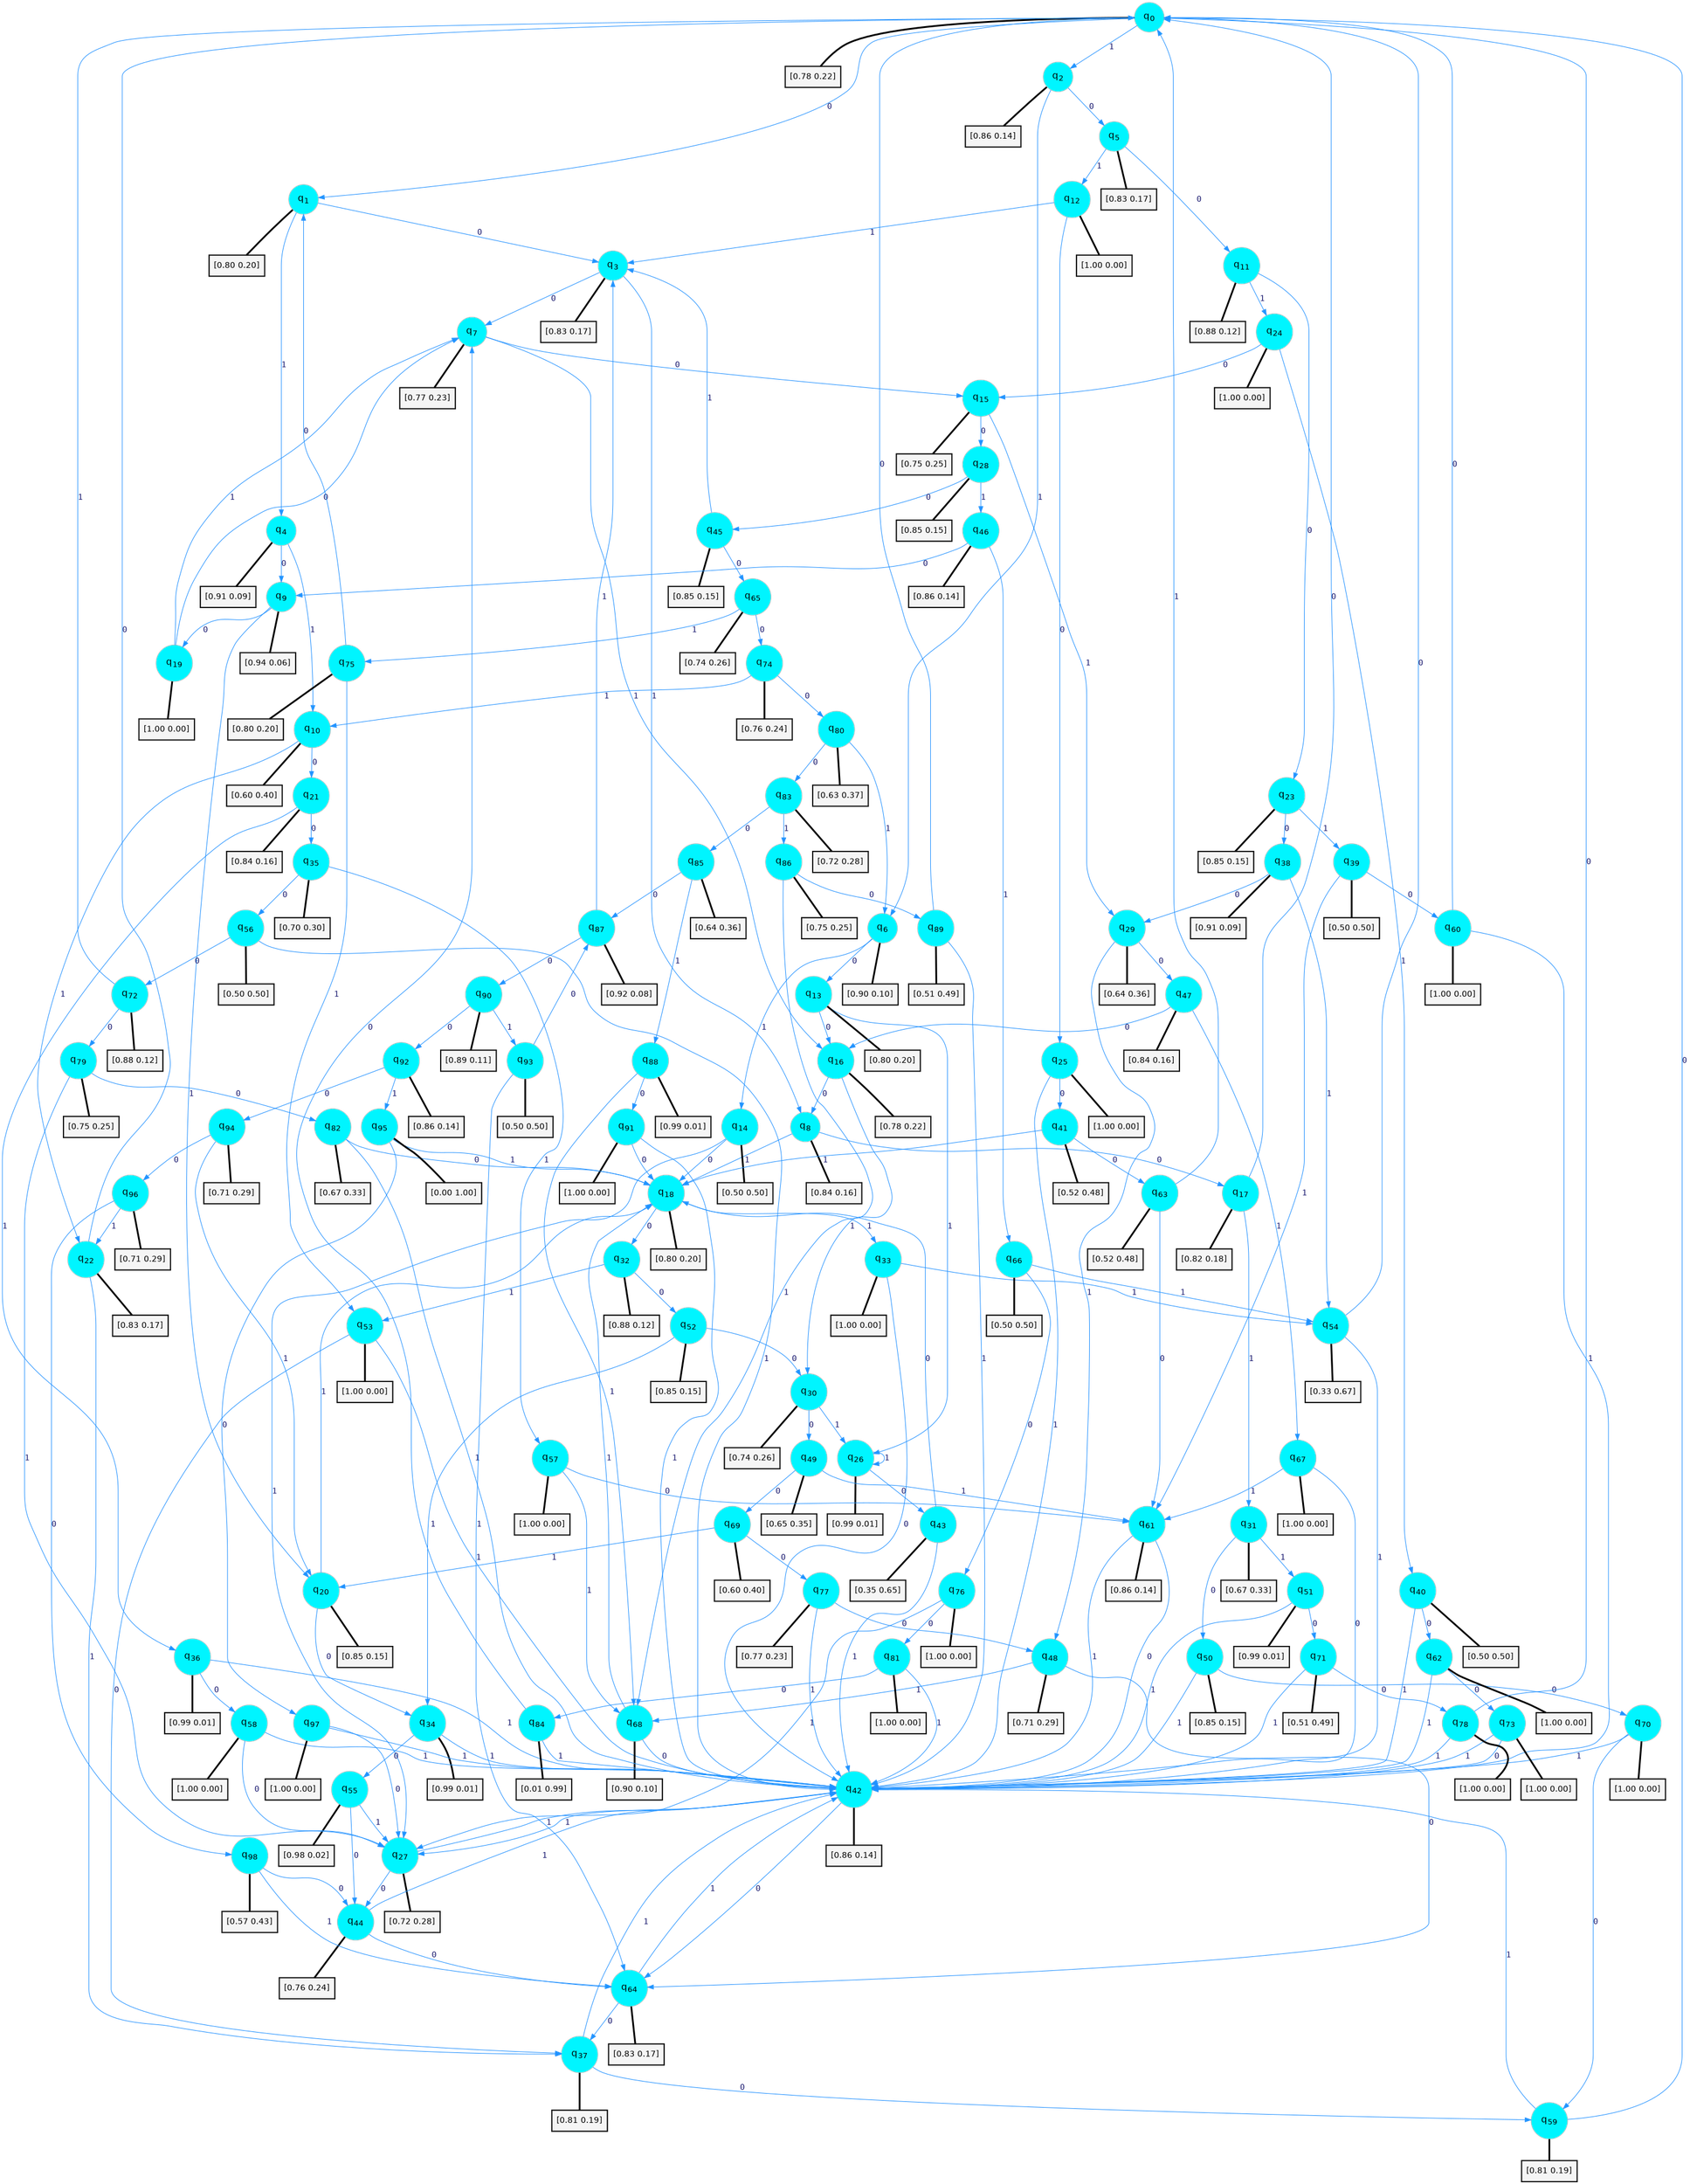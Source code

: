 digraph G {
graph [
bgcolor=transparent, dpi=300, rankdir=TD, size="40,25"];
node [
color=gray, fillcolor=turquoise1, fontcolor=black, fontname=Helvetica, fontsize=16, fontweight=bold, shape=circle, style=filled];
edge [
arrowsize=1, color=dodgerblue1, fontcolor=midnightblue, fontname=courier, fontweight=bold, penwidth=1, style=solid, weight=20];
0[label=<q<SUB>0</SUB>>];
1[label=<q<SUB>1</SUB>>];
2[label=<q<SUB>2</SUB>>];
3[label=<q<SUB>3</SUB>>];
4[label=<q<SUB>4</SUB>>];
5[label=<q<SUB>5</SUB>>];
6[label=<q<SUB>6</SUB>>];
7[label=<q<SUB>7</SUB>>];
8[label=<q<SUB>8</SUB>>];
9[label=<q<SUB>9</SUB>>];
10[label=<q<SUB>10</SUB>>];
11[label=<q<SUB>11</SUB>>];
12[label=<q<SUB>12</SUB>>];
13[label=<q<SUB>13</SUB>>];
14[label=<q<SUB>14</SUB>>];
15[label=<q<SUB>15</SUB>>];
16[label=<q<SUB>16</SUB>>];
17[label=<q<SUB>17</SUB>>];
18[label=<q<SUB>18</SUB>>];
19[label=<q<SUB>19</SUB>>];
20[label=<q<SUB>20</SUB>>];
21[label=<q<SUB>21</SUB>>];
22[label=<q<SUB>22</SUB>>];
23[label=<q<SUB>23</SUB>>];
24[label=<q<SUB>24</SUB>>];
25[label=<q<SUB>25</SUB>>];
26[label=<q<SUB>26</SUB>>];
27[label=<q<SUB>27</SUB>>];
28[label=<q<SUB>28</SUB>>];
29[label=<q<SUB>29</SUB>>];
30[label=<q<SUB>30</SUB>>];
31[label=<q<SUB>31</SUB>>];
32[label=<q<SUB>32</SUB>>];
33[label=<q<SUB>33</SUB>>];
34[label=<q<SUB>34</SUB>>];
35[label=<q<SUB>35</SUB>>];
36[label=<q<SUB>36</SUB>>];
37[label=<q<SUB>37</SUB>>];
38[label=<q<SUB>38</SUB>>];
39[label=<q<SUB>39</SUB>>];
40[label=<q<SUB>40</SUB>>];
41[label=<q<SUB>41</SUB>>];
42[label=<q<SUB>42</SUB>>];
43[label=<q<SUB>43</SUB>>];
44[label=<q<SUB>44</SUB>>];
45[label=<q<SUB>45</SUB>>];
46[label=<q<SUB>46</SUB>>];
47[label=<q<SUB>47</SUB>>];
48[label=<q<SUB>48</SUB>>];
49[label=<q<SUB>49</SUB>>];
50[label=<q<SUB>50</SUB>>];
51[label=<q<SUB>51</SUB>>];
52[label=<q<SUB>52</SUB>>];
53[label=<q<SUB>53</SUB>>];
54[label=<q<SUB>54</SUB>>];
55[label=<q<SUB>55</SUB>>];
56[label=<q<SUB>56</SUB>>];
57[label=<q<SUB>57</SUB>>];
58[label=<q<SUB>58</SUB>>];
59[label=<q<SUB>59</SUB>>];
60[label=<q<SUB>60</SUB>>];
61[label=<q<SUB>61</SUB>>];
62[label=<q<SUB>62</SUB>>];
63[label=<q<SUB>63</SUB>>];
64[label=<q<SUB>64</SUB>>];
65[label=<q<SUB>65</SUB>>];
66[label=<q<SUB>66</SUB>>];
67[label=<q<SUB>67</SUB>>];
68[label=<q<SUB>68</SUB>>];
69[label=<q<SUB>69</SUB>>];
70[label=<q<SUB>70</SUB>>];
71[label=<q<SUB>71</SUB>>];
72[label=<q<SUB>72</SUB>>];
73[label=<q<SUB>73</SUB>>];
74[label=<q<SUB>74</SUB>>];
75[label=<q<SUB>75</SUB>>];
76[label=<q<SUB>76</SUB>>];
77[label=<q<SUB>77</SUB>>];
78[label=<q<SUB>78</SUB>>];
79[label=<q<SUB>79</SUB>>];
80[label=<q<SUB>80</SUB>>];
81[label=<q<SUB>81</SUB>>];
82[label=<q<SUB>82</SUB>>];
83[label=<q<SUB>83</SUB>>];
84[label=<q<SUB>84</SUB>>];
85[label=<q<SUB>85</SUB>>];
86[label=<q<SUB>86</SUB>>];
87[label=<q<SUB>87</SUB>>];
88[label=<q<SUB>88</SUB>>];
89[label=<q<SUB>89</SUB>>];
90[label=<q<SUB>90</SUB>>];
91[label=<q<SUB>91</SUB>>];
92[label=<q<SUB>92</SUB>>];
93[label=<q<SUB>93</SUB>>];
94[label=<q<SUB>94</SUB>>];
95[label=<q<SUB>95</SUB>>];
96[label=<q<SUB>96</SUB>>];
97[label=<q<SUB>97</SUB>>];
98[label=<q<SUB>98</SUB>>];
99[label="[0.78 0.22]", shape=box,fontcolor=black, fontname=Helvetica, fontsize=14, penwidth=2, fillcolor=whitesmoke,color=black];
100[label="[0.80 0.20]", shape=box,fontcolor=black, fontname=Helvetica, fontsize=14, penwidth=2, fillcolor=whitesmoke,color=black];
101[label="[0.86 0.14]", shape=box,fontcolor=black, fontname=Helvetica, fontsize=14, penwidth=2, fillcolor=whitesmoke,color=black];
102[label="[0.83 0.17]", shape=box,fontcolor=black, fontname=Helvetica, fontsize=14, penwidth=2, fillcolor=whitesmoke,color=black];
103[label="[0.91 0.09]", shape=box,fontcolor=black, fontname=Helvetica, fontsize=14, penwidth=2, fillcolor=whitesmoke,color=black];
104[label="[0.83 0.17]", shape=box,fontcolor=black, fontname=Helvetica, fontsize=14, penwidth=2, fillcolor=whitesmoke,color=black];
105[label="[0.90 0.10]", shape=box,fontcolor=black, fontname=Helvetica, fontsize=14, penwidth=2, fillcolor=whitesmoke,color=black];
106[label="[0.77 0.23]", shape=box,fontcolor=black, fontname=Helvetica, fontsize=14, penwidth=2, fillcolor=whitesmoke,color=black];
107[label="[0.84 0.16]", shape=box,fontcolor=black, fontname=Helvetica, fontsize=14, penwidth=2, fillcolor=whitesmoke,color=black];
108[label="[0.94 0.06]", shape=box,fontcolor=black, fontname=Helvetica, fontsize=14, penwidth=2, fillcolor=whitesmoke,color=black];
109[label="[0.60 0.40]", shape=box,fontcolor=black, fontname=Helvetica, fontsize=14, penwidth=2, fillcolor=whitesmoke,color=black];
110[label="[0.88 0.12]", shape=box,fontcolor=black, fontname=Helvetica, fontsize=14, penwidth=2, fillcolor=whitesmoke,color=black];
111[label="[1.00 0.00]", shape=box,fontcolor=black, fontname=Helvetica, fontsize=14, penwidth=2, fillcolor=whitesmoke,color=black];
112[label="[0.80 0.20]", shape=box,fontcolor=black, fontname=Helvetica, fontsize=14, penwidth=2, fillcolor=whitesmoke,color=black];
113[label="[0.50 0.50]", shape=box,fontcolor=black, fontname=Helvetica, fontsize=14, penwidth=2, fillcolor=whitesmoke,color=black];
114[label="[0.75 0.25]", shape=box,fontcolor=black, fontname=Helvetica, fontsize=14, penwidth=2, fillcolor=whitesmoke,color=black];
115[label="[0.78 0.22]", shape=box,fontcolor=black, fontname=Helvetica, fontsize=14, penwidth=2, fillcolor=whitesmoke,color=black];
116[label="[0.82 0.18]", shape=box,fontcolor=black, fontname=Helvetica, fontsize=14, penwidth=2, fillcolor=whitesmoke,color=black];
117[label="[0.80 0.20]", shape=box,fontcolor=black, fontname=Helvetica, fontsize=14, penwidth=2, fillcolor=whitesmoke,color=black];
118[label="[1.00 0.00]", shape=box,fontcolor=black, fontname=Helvetica, fontsize=14, penwidth=2, fillcolor=whitesmoke,color=black];
119[label="[0.85 0.15]", shape=box,fontcolor=black, fontname=Helvetica, fontsize=14, penwidth=2, fillcolor=whitesmoke,color=black];
120[label="[0.84 0.16]", shape=box,fontcolor=black, fontname=Helvetica, fontsize=14, penwidth=2, fillcolor=whitesmoke,color=black];
121[label="[0.83 0.17]", shape=box,fontcolor=black, fontname=Helvetica, fontsize=14, penwidth=2, fillcolor=whitesmoke,color=black];
122[label="[0.85 0.15]", shape=box,fontcolor=black, fontname=Helvetica, fontsize=14, penwidth=2, fillcolor=whitesmoke,color=black];
123[label="[1.00 0.00]", shape=box,fontcolor=black, fontname=Helvetica, fontsize=14, penwidth=2, fillcolor=whitesmoke,color=black];
124[label="[1.00 0.00]", shape=box,fontcolor=black, fontname=Helvetica, fontsize=14, penwidth=2, fillcolor=whitesmoke,color=black];
125[label="[0.99 0.01]", shape=box,fontcolor=black, fontname=Helvetica, fontsize=14, penwidth=2, fillcolor=whitesmoke,color=black];
126[label="[0.72 0.28]", shape=box,fontcolor=black, fontname=Helvetica, fontsize=14, penwidth=2, fillcolor=whitesmoke,color=black];
127[label="[0.85 0.15]", shape=box,fontcolor=black, fontname=Helvetica, fontsize=14, penwidth=2, fillcolor=whitesmoke,color=black];
128[label="[0.64 0.36]", shape=box,fontcolor=black, fontname=Helvetica, fontsize=14, penwidth=2, fillcolor=whitesmoke,color=black];
129[label="[0.74 0.26]", shape=box,fontcolor=black, fontname=Helvetica, fontsize=14, penwidth=2, fillcolor=whitesmoke,color=black];
130[label="[0.67 0.33]", shape=box,fontcolor=black, fontname=Helvetica, fontsize=14, penwidth=2, fillcolor=whitesmoke,color=black];
131[label="[0.88 0.12]", shape=box,fontcolor=black, fontname=Helvetica, fontsize=14, penwidth=2, fillcolor=whitesmoke,color=black];
132[label="[1.00 0.00]", shape=box,fontcolor=black, fontname=Helvetica, fontsize=14, penwidth=2, fillcolor=whitesmoke,color=black];
133[label="[0.99 0.01]", shape=box,fontcolor=black, fontname=Helvetica, fontsize=14, penwidth=2, fillcolor=whitesmoke,color=black];
134[label="[0.70 0.30]", shape=box,fontcolor=black, fontname=Helvetica, fontsize=14, penwidth=2, fillcolor=whitesmoke,color=black];
135[label="[0.99 0.01]", shape=box,fontcolor=black, fontname=Helvetica, fontsize=14, penwidth=2, fillcolor=whitesmoke,color=black];
136[label="[0.81 0.19]", shape=box,fontcolor=black, fontname=Helvetica, fontsize=14, penwidth=2, fillcolor=whitesmoke,color=black];
137[label="[0.91 0.09]", shape=box,fontcolor=black, fontname=Helvetica, fontsize=14, penwidth=2, fillcolor=whitesmoke,color=black];
138[label="[0.50 0.50]", shape=box,fontcolor=black, fontname=Helvetica, fontsize=14, penwidth=2, fillcolor=whitesmoke,color=black];
139[label="[0.50 0.50]", shape=box,fontcolor=black, fontname=Helvetica, fontsize=14, penwidth=2, fillcolor=whitesmoke,color=black];
140[label="[0.52 0.48]", shape=box,fontcolor=black, fontname=Helvetica, fontsize=14, penwidth=2, fillcolor=whitesmoke,color=black];
141[label="[0.86 0.14]", shape=box,fontcolor=black, fontname=Helvetica, fontsize=14, penwidth=2, fillcolor=whitesmoke,color=black];
142[label="[0.35 0.65]", shape=box,fontcolor=black, fontname=Helvetica, fontsize=14, penwidth=2, fillcolor=whitesmoke,color=black];
143[label="[0.76 0.24]", shape=box,fontcolor=black, fontname=Helvetica, fontsize=14, penwidth=2, fillcolor=whitesmoke,color=black];
144[label="[0.85 0.15]", shape=box,fontcolor=black, fontname=Helvetica, fontsize=14, penwidth=2, fillcolor=whitesmoke,color=black];
145[label="[0.86 0.14]", shape=box,fontcolor=black, fontname=Helvetica, fontsize=14, penwidth=2, fillcolor=whitesmoke,color=black];
146[label="[0.84 0.16]", shape=box,fontcolor=black, fontname=Helvetica, fontsize=14, penwidth=2, fillcolor=whitesmoke,color=black];
147[label="[0.71 0.29]", shape=box,fontcolor=black, fontname=Helvetica, fontsize=14, penwidth=2, fillcolor=whitesmoke,color=black];
148[label="[0.65 0.35]", shape=box,fontcolor=black, fontname=Helvetica, fontsize=14, penwidth=2, fillcolor=whitesmoke,color=black];
149[label="[0.85 0.15]", shape=box,fontcolor=black, fontname=Helvetica, fontsize=14, penwidth=2, fillcolor=whitesmoke,color=black];
150[label="[0.99 0.01]", shape=box,fontcolor=black, fontname=Helvetica, fontsize=14, penwidth=2, fillcolor=whitesmoke,color=black];
151[label="[0.85 0.15]", shape=box,fontcolor=black, fontname=Helvetica, fontsize=14, penwidth=2, fillcolor=whitesmoke,color=black];
152[label="[1.00 0.00]", shape=box,fontcolor=black, fontname=Helvetica, fontsize=14, penwidth=2, fillcolor=whitesmoke,color=black];
153[label="[0.33 0.67]", shape=box,fontcolor=black, fontname=Helvetica, fontsize=14, penwidth=2, fillcolor=whitesmoke,color=black];
154[label="[0.98 0.02]", shape=box,fontcolor=black, fontname=Helvetica, fontsize=14, penwidth=2, fillcolor=whitesmoke,color=black];
155[label="[0.50 0.50]", shape=box,fontcolor=black, fontname=Helvetica, fontsize=14, penwidth=2, fillcolor=whitesmoke,color=black];
156[label="[1.00 0.00]", shape=box,fontcolor=black, fontname=Helvetica, fontsize=14, penwidth=2, fillcolor=whitesmoke,color=black];
157[label="[1.00 0.00]", shape=box,fontcolor=black, fontname=Helvetica, fontsize=14, penwidth=2, fillcolor=whitesmoke,color=black];
158[label="[0.81 0.19]", shape=box,fontcolor=black, fontname=Helvetica, fontsize=14, penwidth=2, fillcolor=whitesmoke,color=black];
159[label="[1.00 0.00]", shape=box,fontcolor=black, fontname=Helvetica, fontsize=14, penwidth=2, fillcolor=whitesmoke,color=black];
160[label="[0.86 0.14]", shape=box,fontcolor=black, fontname=Helvetica, fontsize=14, penwidth=2, fillcolor=whitesmoke,color=black];
161[label="[1.00 0.00]", shape=box,fontcolor=black, fontname=Helvetica, fontsize=14, penwidth=2, fillcolor=whitesmoke,color=black];
162[label="[0.52 0.48]", shape=box,fontcolor=black, fontname=Helvetica, fontsize=14, penwidth=2, fillcolor=whitesmoke,color=black];
163[label="[0.83 0.17]", shape=box,fontcolor=black, fontname=Helvetica, fontsize=14, penwidth=2, fillcolor=whitesmoke,color=black];
164[label="[0.74 0.26]", shape=box,fontcolor=black, fontname=Helvetica, fontsize=14, penwidth=2, fillcolor=whitesmoke,color=black];
165[label="[0.50 0.50]", shape=box,fontcolor=black, fontname=Helvetica, fontsize=14, penwidth=2, fillcolor=whitesmoke,color=black];
166[label="[1.00 0.00]", shape=box,fontcolor=black, fontname=Helvetica, fontsize=14, penwidth=2, fillcolor=whitesmoke,color=black];
167[label="[0.90 0.10]", shape=box,fontcolor=black, fontname=Helvetica, fontsize=14, penwidth=2, fillcolor=whitesmoke,color=black];
168[label="[0.60 0.40]", shape=box,fontcolor=black, fontname=Helvetica, fontsize=14, penwidth=2, fillcolor=whitesmoke,color=black];
169[label="[1.00 0.00]", shape=box,fontcolor=black, fontname=Helvetica, fontsize=14, penwidth=2, fillcolor=whitesmoke,color=black];
170[label="[0.51 0.49]", shape=box,fontcolor=black, fontname=Helvetica, fontsize=14, penwidth=2, fillcolor=whitesmoke,color=black];
171[label="[0.88 0.12]", shape=box,fontcolor=black, fontname=Helvetica, fontsize=14, penwidth=2, fillcolor=whitesmoke,color=black];
172[label="[1.00 0.00]", shape=box,fontcolor=black, fontname=Helvetica, fontsize=14, penwidth=2, fillcolor=whitesmoke,color=black];
173[label="[0.76 0.24]", shape=box,fontcolor=black, fontname=Helvetica, fontsize=14, penwidth=2, fillcolor=whitesmoke,color=black];
174[label="[0.80 0.20]", shape=box,fontcolor=black, fontname=Helvetica, fontsize=14, penwidth=2, fillcolor=whitesmoke,color=black];
175[label="[1.00 0.00]", shape=box,fontcolor=black, fontname=Helvetica, fontsize=14, penwidth=2, fillcolor=whitesmoke,color=black];
176[label="[0.77 0.23]", shape=box,fontcolor=black, fontname=Helvetica, fontsize=14, penwidth=2, fillcolor=whitesmoke,color=black];
177[label="[1.00 0.00]", shape=box,fontcolor=black, fontname=Helvetica, fontsize=14, penwidth=2, fillcolor=whitesmoke,color=black];
178[label="[0.75 0.25]", shape=box,fontcolor=black, fontname=Helvetica, fontsize=14, penwidth=2, fillcolor=whitesmoke,color=black];
179[label="[0.63 0.37]", shape=box,fontcolor=black, fontname=Helvetica, fontsize=14, penwidth=2, fillcolor=whitesmoke,color=black];
180[label="[1.00 0.00]", shape=box,fontcolor=black, fontname=Helvetica, fontsize=14, penwidth=2, fillcolor=whitesmoke,color=black];
181[label="[0.67 0.33]", shape=box,fontcolor=black, fontname=Helvetica, fontsize=14, penwidth=2, fillcolor=whitesmoke,color=black];
182[label="[0.72 0.28]", shape=box,fontcolor=black, fontname=Helvetica, fontsize=14, penwidth=2, fillcolor=whitesmoke,color=black];
183[label="[0.01 0.99]", shape=box,fontcolor=black, fontname=Helvetica, fontsize=14, penwidth=2, fillcolor=whitesmoke,color=black];
184[label="[0.64 0.36]", shape=box,fontcolor=black, fontname=Helvetica, fontsize=14, penwidth=2, fillcolor=whitesmoke,color=black];
185[label="[0.75 0.25]", shape=box,fontcolor=black, fontname=Helvetica, fontsize=14, penwidth=2, fillcolor=whitesmoke,color=black];
186[label="[0.92 0.08]", shape=box,fontcolor=black, fontname=Helvetica, fontsize=14, penwidth=2, fillcolor=whitesmoke,color=black];
187[label="[0.99 0.01]", shape=box,fontcolor=black, fontname=Helvetica, fontsize=14, penwidth=2, fillcolor=whitesmoke,color=black];
188[label="[0.51 0.49]", shape=box,fontcolor=black, fontname=Helvetica, fontsize=14, penwidth=2, fillcolor=whitesmoke,color=black];
189[label="[0.89 0.11]", shape=box,fontcolor=black, fontname=Helvetica, fontsize=14, penwidth=2, fillcolor=whitesmoke,color=black];
190[label="[1.00 0.00]", shape=box,fontcolor=black, fontname=Helvetica, fontsize=14, penwidth=2, fillcolor=whitesmoke,color=black];
191[label="[0.86 0.14]", shape=box,fontcolor=black, fontname=Helvetica, fontsize=14, penwidth=2, fillcolor=whitesmoke,color=black];
192[label="[0.50 0.50]", shape=box,fontcolor=black, fontname=Helvetica, fontsize=14, penwidth=2, fillcolor=whitesmoke,color=black];
193[label="[0.71 0.29]", shape=box,fontcolor=black, fontname=Helvetica, fontsize=14, penwidth=2, fillcolor=whitesmoke,color=black];
194[label="[0.00 1.00]", shape=box,fontcolor=black, fontname=Helvetica, fontsize=14, penwidth=2, fillcolor=whitesmoke,color=black];
195[label="[0.71 0.29]", shape=box,fontcolor=black, fontname=Helvetica, fontsize=14, penwidth=2, fillcolor=whitesmoke,color=black];
196[label="[1.00 0.00]", shape=box,fontcolor=black, fontname=Helvetica, fontsize=14, penwidth=2, fillcolor=whitesmoke,color=black];
197[label="[0.57 0.43]", shape=box,fontcolor=black, fontname=Helvetica, fontsize=14, penwidth=2, fillcolor=whitesmoke,color=black];
0->1 [label=0];
0->2 [label=1];
0->99 [arrowhead=none, penwidth=3,color=black];
1->3 [label=0];
1->4 [label=1];
1->100 [arrowhead=none, penwidth=3,color=black];
2->5 [label=0];
2->6 [label=1];
2->101 [arrowhead=none, penwidth=3,color=black];
3->7 [label=0];
3->8 [label=1];
3->102 [arrowhead=none, penwidth=3,color=black];
4->9 [label=0];
4->10 [label=1];
4->103 [arrowhead=none, penwidth=3,color=black];
5->11 [label=0];
5->12 [label=1];
5->104 [arrowhead=none, penwidth=3,color=black];
6->13 [label=0];
6->14 [label=1];
6->105 [arrowhead=none, penwidth=3,color=black];
7->15 [label=0];
7->16 [label=1];
7->106 [arrowhead=none, penwidth=3,color=black];
8->17 [label=0];
8->18 [label=1];
8->107 [arrowhead=none, penwidth=3,color=black];
9->19 [label=0];
9->20 [label=1];
9->108 [arrowhead=none, penwidth=3,color=black];
10->21 [label=0];
10->22 [label=1];
10->109 [arrowhead=none, penwidth=3,color=black];
11->23 [label=0];
11->24 [label=1];
11->110 [arrowhead=none, penwidth=3,color=black];
12->25 [label=0];
12->3 [label=1];
12->111 [arrowhead=none, penwidth=3,color=black];
13->16 [label=0];
13->26 [label=1];
13->112 [arrowhead=none, penwidth=3,color=black];
14->18 [label=0];
14->27 [label=1];
14->113 [arrowhead=none, penwidth=3,color=black];
15->28 [label=0];
15->29 [label=1];
15->114 [arrowhead=none, penwidth=3,color=black];
16->8 [label=0];
16->30 [label=1];
16->115 [arrowhead=none, penwidth=3,color=black];
17->0 [label=0];
17->31 [label=1];
17->116 [arrowhead=none, penwidth=3,color=black];
18->32 [label=0];
18->33 [label=1];
18->117 [arrowhead=none, penwidth=3,color=black];
19->7 [label=0];
19->7 [label=1];
19->118 [arrowhead=none, penwidth=3,color=black];
20->34 [label=0];
20->18 [label=1];
20->119 [arrowhead=none, penwidth=3,color=black];
21->35 [label=0];
21->36 [label=1];
21->120 [arrowhead=none, penwidth=3,color=black];
22->0 [label=0];
22->37 [label=1];
22->121 [arrowhead=none, penwidth=3,color=black];
23->38 [label=0];
23->39 [label=1];
23->122 [arrowhead=none, penwidth=3,color=black];
24->15 [label=0];
24->40 [label=1];
24->123 [arrowhead=none, penwidth=3,color=black];
25->41 [label=0];
25->42 [label=1];
25->124 [arrowhead=none, penwidth=3,color=black];
26->43 [label=0];
26->26 [label=1];
26->125 [arrowhead=none, penwidth=3,color=black];
27->44 [label=0];
27->42 [label=1];
27->126 [arrowhead=none, penwidth=3,color=black];
28->45 [label=0];
28->46 [label=1];
28->127 [arrowhead=none, penwidth=3,color=black];
29->47 [label=0];
29->48 [label=1];
29->128 [arrowhead=none, penwidth=3,color=black];
30->49 [label=0];
30->26 [label=1];
30->129 [arrowhead=none, penwidth=3,color=black];
31->50 [label=0];
31->51 [label=1];
31->130 [arrowhead=none, penwidth=3,color=black];
32->52 [label=0];
32->53 [label=1];
32->131 [arrowhead=none, penwidth=3,color=black];
33->42 [label=0];
33->54 [label=1];
33->132 [arrowhead=none, penwidth=3,color=black];
34->55 [label=0];
34->42 [label=1];
34->133 [arrowhead=none, penwidth=3,color=black];
35->56 [label=0];
35->57 [label=1];
35->134 [arrowhead=none, penwidth=3,color=black];
36->58 [label=0];
36->42 [label=1];
36->135 [arrowhead=none, penwidth=3,color=black];
37->59 [label=0];
37->42 [label=1];
37->136 [arrowhead=none, penwidth=3,color=black];
38->29 [label=0];
38->54 [label=1];
38->137 [arrowhead=none, penwidth=3,color=black];
39->60 [label=0];
39->61 [label=1];
39->138 [arrowhead=none, penwidth=3,color=black];
40->62 [label=0];
40->42 [label=1];
40->139 [arrowhead=none, penwidth=3,color=black];
41->63 [label=0];
41->18 [label=1];
41->140 [arrowhead=none, penwidth=3,color=black];
42->64 [label=0];
42->27 [label=1];
42->141 [arrowhead=none, penwidth=3,color=black];
43->18 [label=0];
43->42 [label=1];
43->142 [arrowhead=none, penwidth=3,color=black];
44->64 [label=0];
44->42 [label=1];
44->143 [arrowhead=none, penwidth=3,color=black];
45->65 [label=0];
45->3 [label=1];
45->144 [arrowhead=none, penwidth=3,color=black];
46->9 [label=0];
46->66 [label=1];
46->145 [arrowhead=none, penwidth=3,color=black];
47->16 [label=0];
47->67 [label=1];
47->146 [arrowhead=none, penwidth=3,color=black];
48->64 [label=0];
48->68 [label=1];
48->147 [arrowhead=none, penwidth=3,color=black];
49->69 [label=0];
49->61 [label=1];
49->148 [arrowhead=none, penwidth=3,color=black];
50->70 [label=0];
50->42 [label=1];
50->149 [arrowhead=none, penwidth=3,color=black];
51->71 [label=0];
51->42 [label=1];
51->150 [arrowhead=none, penwidth=3,color=black];
52->30 [label=0];
52->34 [label=1];
52->151 [arrowhead=none, penwidth=3,color=black];
53->37 [label=0];
53->42 [label=1];
53->152 [arrowhead=none, penwidth=3,color=black];
54->0 [label=0];
54->42 [label=1];
54->153 [arrowhead=none, penwidth=3,color=black];
55->44 [label=0];
55->27 [label=1];
55->154 [arrowhead=none, penwidth=3,color=black];
56->72 [label=0];
56->42 [label=1];
56->155 [arrowhead=none, penwidth=3,color=black];
57->61 [label=0];
57->68 [label=1];
57->156 [arrowhead=none, penwidth=3,color=black];
58->27 [label=0];
58->42 [label=1];
58->157 [arrowhead=none, penwidth=3,color=black];
59->0 [label=0];
59->42 [label=1];
59->158 [arrowhead=none, penwidth=3,color=black];
60->0 [label=0];
60->42 [label=1];
60->159 [arrowhead=none, penwidth=3,color=black];
61->42 [label=0];
61->42 [label=1];
61->160 [arrowhead=none, penwidth=3,color=black];
62->73 [label=0];
62->42 [label=1];
62->161 [arrowhead=none, penwidth=3,color=black];
63->61 [label=0];
63->0 [label=1];
63->162 [arrowhead=none, penwidth=3,color=black];
64->37 [label=0];
64->42 [label=1];
64->163 [arrowhead=none, penwidth=3,color=black];
65->74 [label=0];
65->75 [label=1];
65->164 [arrowhead=none, penwidth=3,color=black];
66->76 [label=0];
66->54 [label=1];
66->165 [arrowhead=none, penwidth=3,color=black];
67->42 [label=0];
67->61 [label=1];
67->166 [arrowhead=none, penwidth=3,color=black];
68->42 [label=0];
68->18 [label=1];
68->167 [arrowhead=none, penwidth=3,color=black];
69->77 [label=0];
69->20 [label=1];
69->168 [arrowhead=none, penwidth=3,color=black];
70->59 [label=0];
70->42 [label=1];
70->169 [arrowhead=none, penwidth=3,color=black];
71->78 [label=0];
71->42 [label=1];
71->170 [arrowhead=none, penwidth=3,color=black];
72->79 [label=0];
72->0 [label=1];
72->171 [arrowhead=none, penwidth=3,color=black];
73->42 [label=0];
73->42 [label=1];
73->172 [arrowhead=none, penwidth=3,color=black];
74->80 [label=0];
74->10 [label=1];
74->173 [arrowhead=none, penwidth=3,color=black];
75->1 [label=0];
75->53 [label=1];
75->174 [arrowhead=none, penwidth=3,color=black];
76->81 [label=0];
76->27 [label=1];
76->175 [arrowhead=none, penwidth=3,color=black];
77->48 [label=0];
77->42 [label=1];
77->176 [arrowhead=none, penwidth=3,color=black];
78->0 [label=0];
78->42 [label=1];
78->177 [arrowhead=none, penwidth=3,color=black];
79->82 [label=0];
79->27 [label=1];
79->178 [arrowhead=none, penwidth=3,color=black];
80->83 [label=0];
80->6 [label=1];
80->179 [arrowhead=none, penwidth=3,color=black];
81->84 [label=0];
81->42 [label=1];
81->180 [arrowhead=none, penwidth=3,color=black];
82->18 [label=0];
82->42 [label=1];
82->181 [arrowhead=none, penwidth=3,color=black];
83->85 [label=0];
83->86 [label=1];
83->182 [arrowhead=none, penwidth=3,color=black];
84->7 [label=0];
84->42 [label=1];
84->183 [arrowhead=none, penwidth=3,color=black];
85->87 [label=0];
85->88 [label=1];
85->184 [arrowhead=none, penwidth=3,color=black];
86->89 [label=0];
86->68 [label=1];
86->185 [arrowhead=none, penwidth=3,color=black];
87->90 [label=0];
87->3 [label=1];
87->186 [arrowhead=none, penwidth=3,color=black];
88->91 [label=0];
88->68 [label=1];
88->187 [arrowhead=none, penwidth=3,color=black];
89->0 [label=0];
89->42 [label=1];
89->188 [arrowhead=none, penwidth=3,color=black];
90->92 [label=0];
90->93 [label=1];
90->189 [arrowhead=none, penwidth=3,color=black];
91->18 [label=0];
91->42 [label=1];
91->190 [arrowhead=none, penwidth=3,color=black];
92->94 [label=0];
92->95 [label=1];
92->191 [arrowhead=none, penwidth=3,color=black];
93->87 [label=0];
93->64 [label=1];
93->192 [arrowhead=none, penwidth=3,color=black];
94->96 [label=0];
94->20 [label=1];
94->193 [arrowhead=none, penwidth=3,color=black];
95->97 [label=0];
95->18 [label=1];
95->194 [arrowhead=none, penwidth=3,color=black];
96->98 [label=0];
96->22 [label=1];
96->195 [arrowhead=none, penwidth=3,color=black];
97->27 [label=0];
97->42 [label=1];
97->196 [arrowhead=none, penwidth=3,color=black];
98->44 [label=0];
98->64 [label=1];
98->197 [arrowhead=none, penwidth=3,color=black];
}
